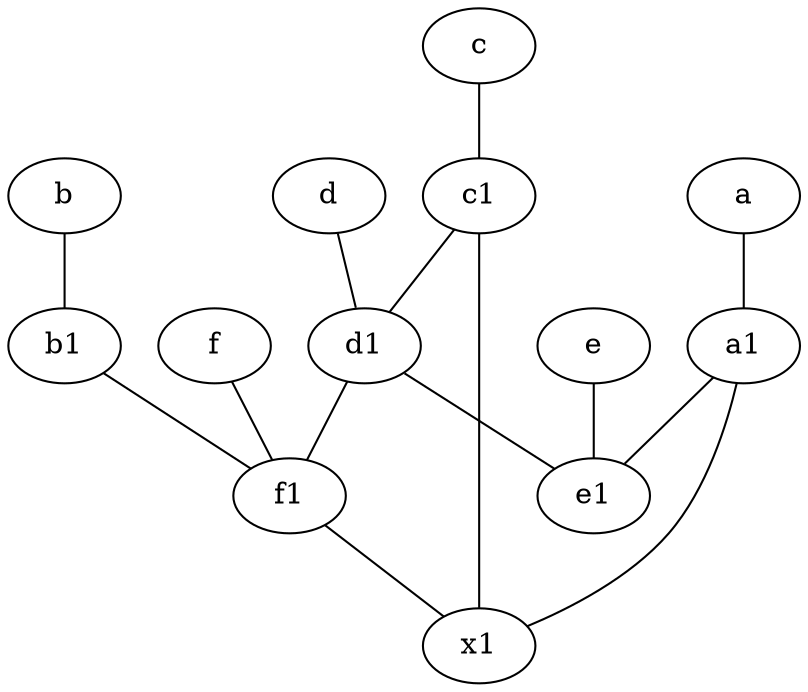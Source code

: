 graph {
	node [labelfontsize=50]
	d1 [labelfontsize=50 pos="3,5!"]
	f [labelfontsize=50 pos="3,9!"]
	f1 [labelfontsize=50 pos="3,8!"]
	a [labelfontsize=50 pos="8,2!"]
	c1 [labelfontsize=50 pos="4.5,3!"]
	b [labelfontsize=50 pos="10,4!"]
	c [labelfontsize=50 pos="4.5,2!"]
	e [labelfontsize=50 pos="7,9!"]
	e1 [labelfontsize=50 pos="7,7!"]
	d [labelfontsize=50 pos="2,5!"]
	b1 [labelfontsize=50 pos="9,4!"]
	x1 [labelfontsize=50]
	a1 [labelfontsize=50 pos="8,3!"]
	a1 -- x1
	d1 -- f1
	b -- b1
	d -- d1
	c1 -- d1
	a1 -- e1
	f -- f1
	d1 -- e1
	e -- e1
	a -- a1
	c1 -- x1
	f1 -- x1
	c -- c1
	b1 -- f1
}
